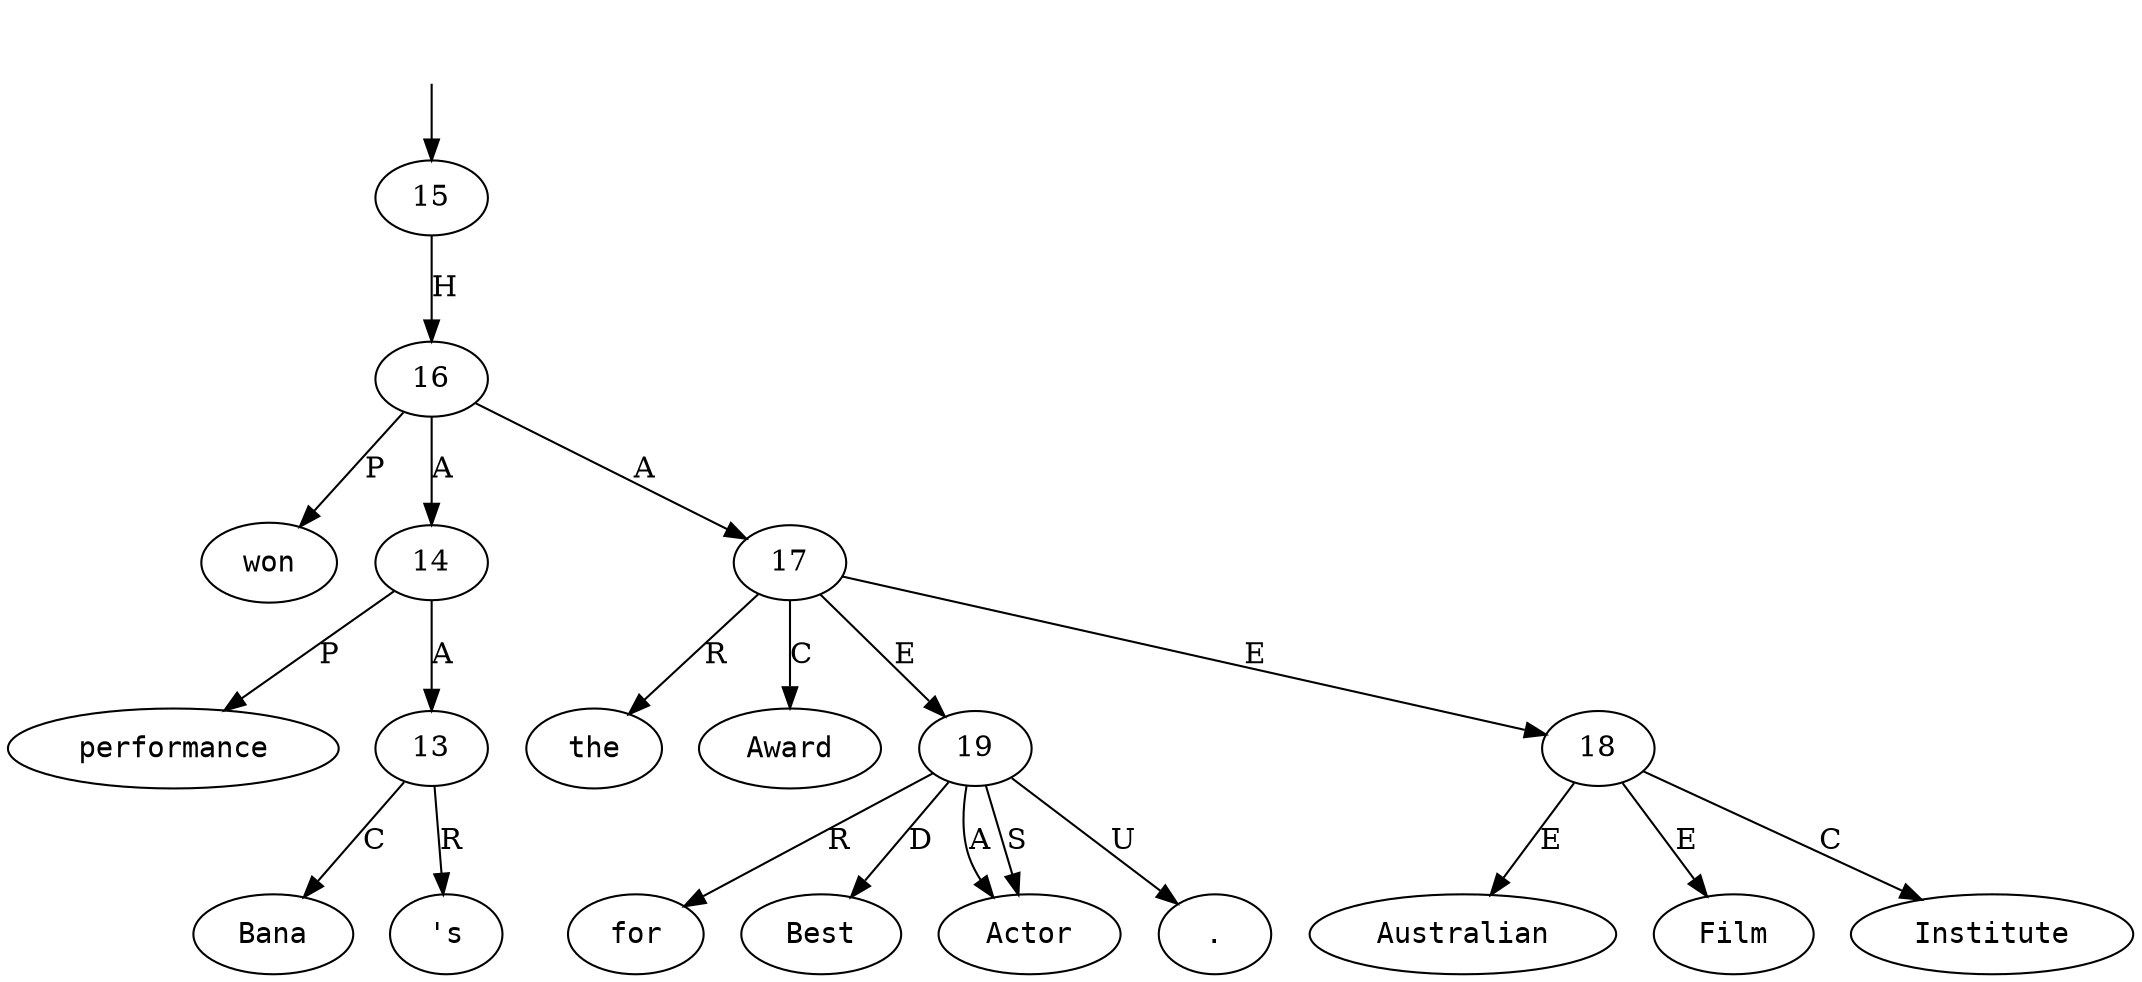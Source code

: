 digraph "487010" {
  top [ style=invis ];
  top -> 15;
  0 [ shape=oval, label=<<table align="center" border="0" cellspacing="0"><tr><td colspan="2"><font face="Courier">Bana</font></td></tr></table>> ];
  1 [ shape=oval, label=<<table align="center" border="0" cellspacing="0"><tr><td colspan="2"><font face="Courier">&#x27;s</font></td></tr></table>> ];
  2 [ shape=oval, label=<<table align="center" border="0" cellspacing="0"><tr><td colspan="2"><font face="Courier">performance</font></td></tr></table>> ];
  3 [ shape=oval, label=<<table align="center" border="0" cellspacing="0"><tr><td colspan="2"><font face="Courier">won</font></td></tr></table>> ];
  4 [ shape=oval, label=<<table align="center" border="0" cellspacing="0"><tr><td colspan="2"><font face="Courier">the</font></td></tr></table>> ];
  5 [ shape=oval, label=<<table align="center" border="0" cellspacing="0"><tr><td colspan="2"><font face="Courier">Australian</font></td></tr></table>> ];
  6 [ shape=oval, label=<<table align="center" border="0" cellspacing="0"><tr><td colspan="2"><font face="Courier">Film</font></td></tr></table>> ];
  7 [ shape=oval, label=<<table align="center" border="0" cellspacing="0"><tr><td colspan="2"><font face="Courier">Institute</font></td></tr></table>> ];
  8 [ shape=oval, label=<<table align="center" border="0" cellspacing="0"><tr><td colspan="2"><font face="Courier">Award</font></td></tr></table>> ];
  9 [ shape=oval, label=<<table align="center" border="0" cellspacing="0"><tr><td colspan="2"><font face="Courier">for</font></td></tr></table>> ];
  10 [ shape=oval, label=<<table align="center" border="0" cellspacing="0"><tr><td colspan="2"><font face="Courier">Best</font></td></tr></table>> ];
  11 [ shape=oval, label=<<table align="center" border="0" cellspacing="0"><tr><td colspan="2"><font face="Courier">Actor</font></td></tr></table>> ];
  12 [ shape=oval, label=<<table align="center" border="0" cellspacing="0"><tr><td colspan="2"><font face="Courier">.</font></td></tr></table>> ];
  13 -> 1 [ label="R" ];
  13 -> 0 [ label="C" ];
  14 -> 13 [ label="A" ];
  14 -> 2 [ label="P" ];
  15 -> 16 [ label="H" ];
  16 -> 14 [ label="A" ];
  16 -> 3 [ label="P" ];
  16 -> 17 [ label="A" ];
  17 -> 19 [ label="E" ];
  17 -> 8 [ label="C" ];
  17 -> 18 [ label="E" ];
  17 -> 4 [ label="R" ];
  18 -> 5 [ label="E" ];
  18 -> 7 [ label="C" ];
  18 -> 6 [ label="E" ];
  19 -> 11 [ label="A" ];
  19 -> 9 [ label="R" ];
  19 -> 10 [ label="D" ];
  19 -> 12 [ label="U" ];
  19 -> 11 [ label="S" ];
}

